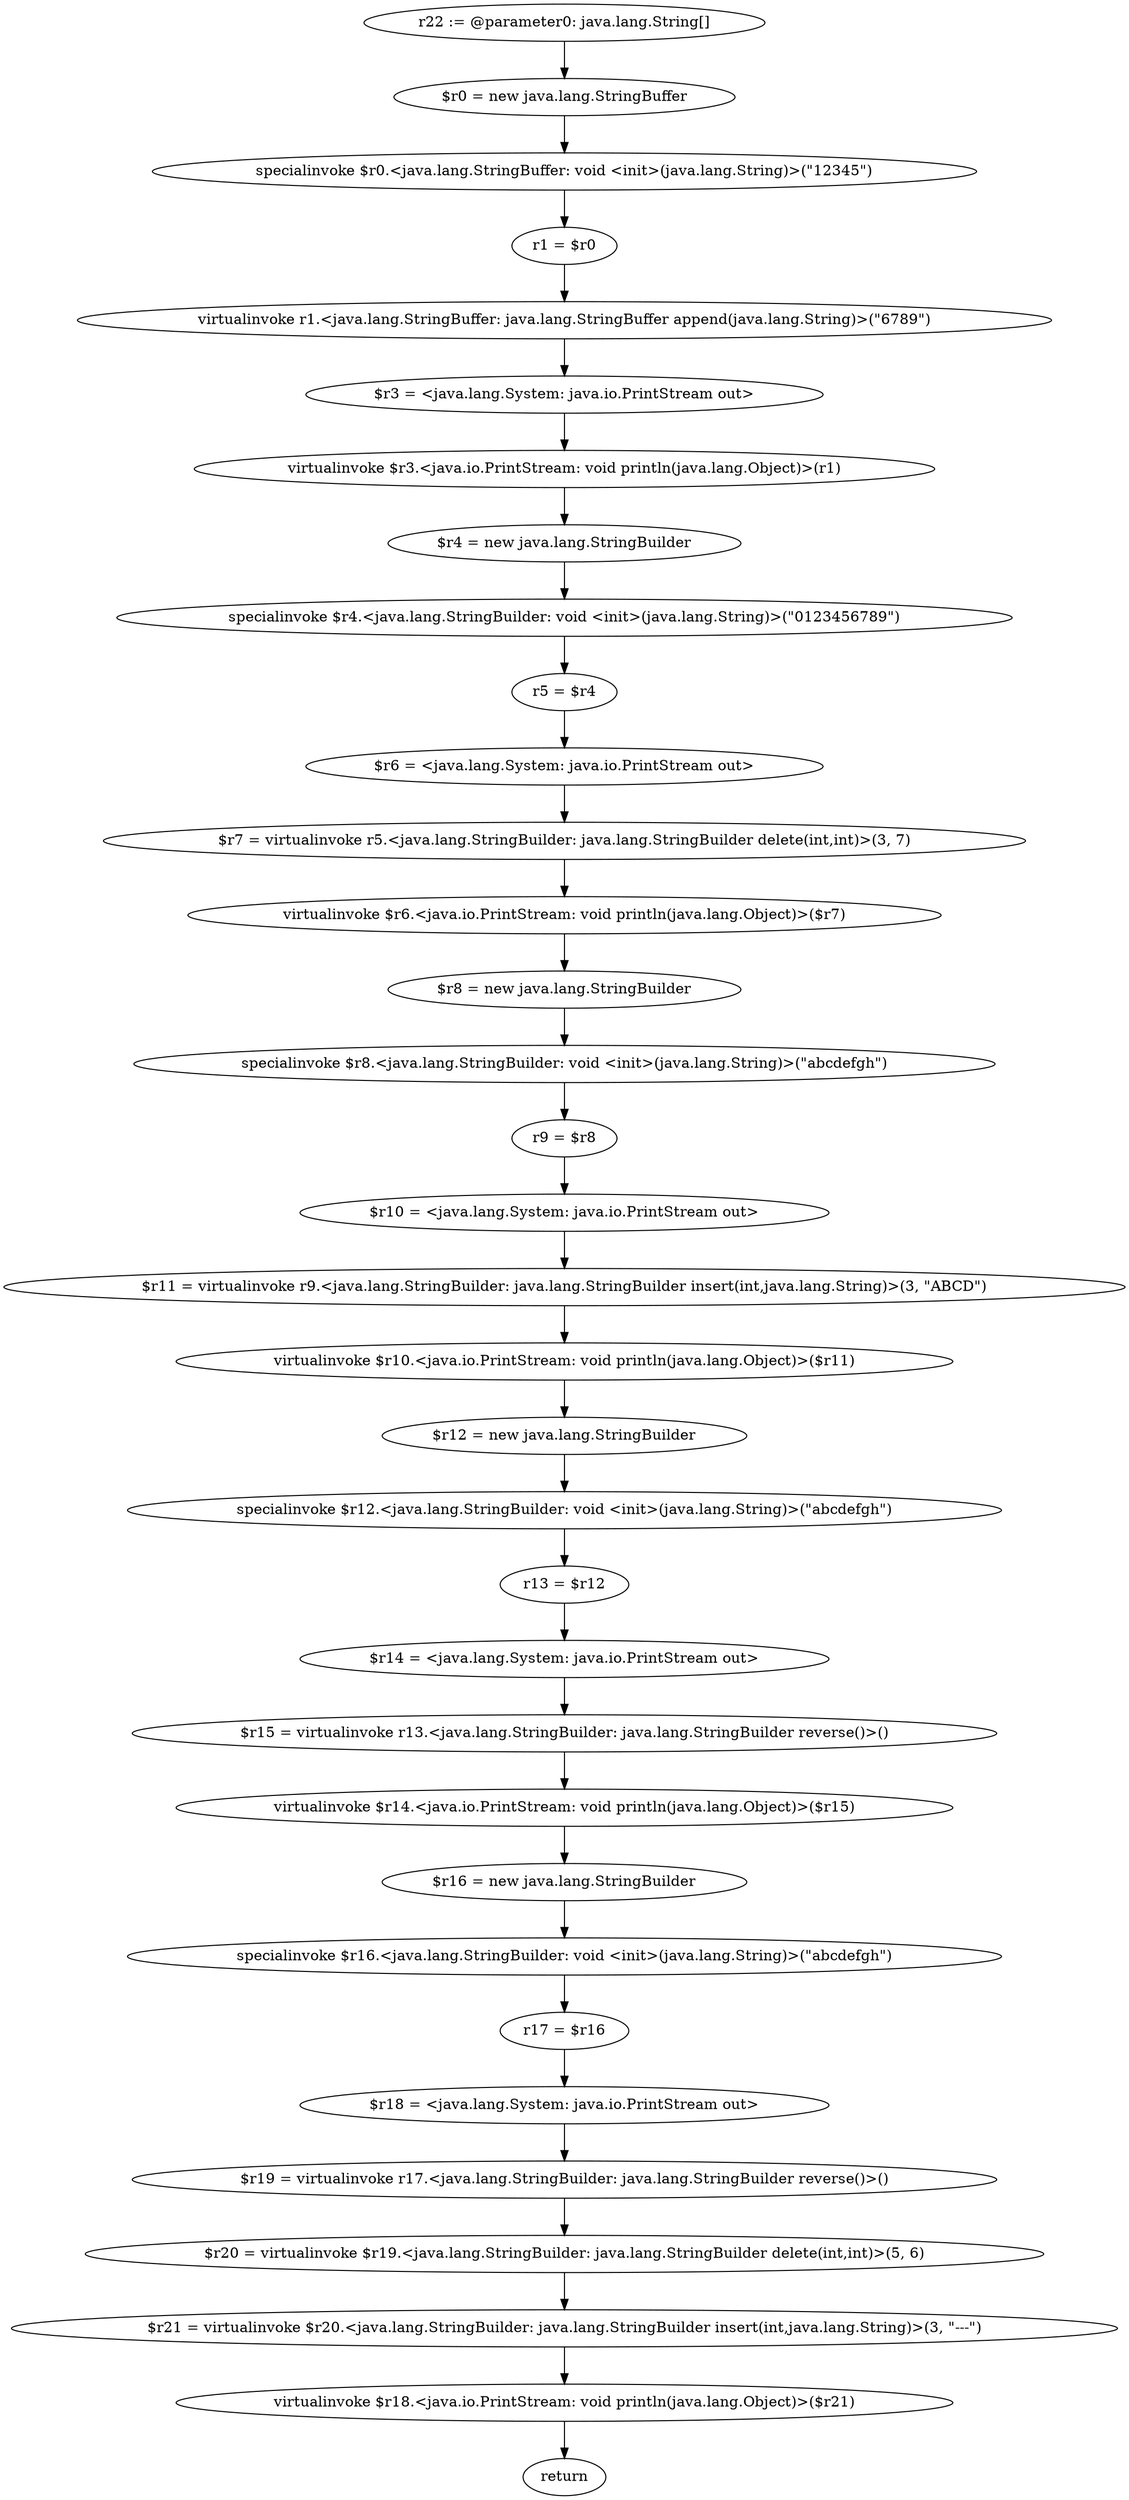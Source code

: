digraph "unitGraph" {
    "r22 := @parameter0: java.lang.String[]"
    "$r0 = new java.lang.StringBuffer"
    "specialinvoke $r0.<java.lang.StringBuffer: void <init>(java.lang.String)>(\"12345\")"
    "r1 = $r0"
    "virtualinvoke r1.<java.lang.StringBuffer: java.lang.StringBuffer append(java.lang.String)>(\"6789\")"
    "$r3 = <java.lang.System: java.io.PrintStream out>"
    "virtualinvoke $r3.<java.io.PrintStream: void println(java.lang.Object)>(r1)"
    "$r4 = new java.lang.StringBuilder"
    "specialinvoke $r4.<java.lang.StringBuilder: void <init>(java.lang.String)>(\"0123456789\")"
    "r5 = $r4"
    "$r6 = <java.lang.System: java.io.PrintStream out>"
    "$r7 = virtualinvoke r5.<java.lang.StringBuilder: java.lang.StringBuilder delete(int,int)>(3, 7)"
    "virtualinvoke $r6.<java.io.PrintStream: void println(java.lang.Object)>($r7)"
    "$r8 = new java.lang.StringBuilder"
    "specialinvoke $r8.<java.lang.StringBuilder: void <init>(java.lang.String)>(\"abcdefgh\")"
    "r9 = $r8"
    "$r10 = <java.lang.System: java.io.PrintStream out>"
    "$r11 = virtualinvoke r9.<java.lang.StringBuilder: java.lang.StringBuilder insert(int,java.lang.String)>(3, \"ABCD\")"
    "virtualinvoke $r10.<java.io.PrintStream: void println(java.lang.Object)>($r11)"
    "$r12 = new java.lang.StringBuilder"
    "specialinvoke $r12.<java.lang.StringBuilder: void <init>(java.lang.String)>(\"abcdefgh\")"
    "r13 = $r12"
    "$r14 = <java.lang.System: java.io.PrintStream out>"
    "$r15 = virtualinvoke r13.<java.lang.StringBuilder: java.lang.StringBuilder reverse()>()"
    "virtualinvoke $r14.<java.io.PrintStream: void println(java.lang.Object)>($r15)"
    "$r16 = new java.lang.StringBuilder"
    "specialinvoke $r16.<java.lang.StringBuilder: void <init>(java.lang.String)>(\"abcdefgh\")"
    "r17 = $r16"
    "$r18 = <java.lang.System: java.io.PrintStream out>"
    "$r19 = virtualinvoke r17.<java.lang.StringBuilder: java.lang.StringBuilder reverse()>()"
    "$r20 = virtualinvoke $r19.<java.lang.StringBuilder: java.lang.StringBuilder delete(int,int)>(5, 6)"
    "$r21 = virtualinvoke $r20.<java.lang.StringBuilder: java.lang.StringBuilder insert(int,java.lang.String)>(3, \"---\")"
    "virtualinvoke $r18.<java.io.PrintStream: void println(java.lang.Object)>($r21)"
    "return"
    "r22 := @parameter0: java.lang.String[]"->"$r0 = new java.lang.StringBuffer";
    "$r0 = new java.lang.StringBuffer"->"specialinvoke $r0.<java.lang.StringBuffer: void <init>(java.lang.String)>(\"12345\")";
    "specialinvoke $r0.<java.lang.StringBuffer: void <init>(java.lang.String)>(\"12345\")"->"r1 = $r0";
    "r1 = $r0"->"virtualinvoke r1.<java.lang.StringBuffer: java.lang.StringBuffer append(java.lang.String)>(\"6789\")";
    "virtualinvoke r1.<java.lang.StringBuffer: java.lang.StringBuffer append(java.lang.String)>(\"6789\")"->"$r3 = <java.lang.System: java.io.PrintStream out>";
    "$r3 = <java.lang.System: java.io.PrintStream out>"->"virtualinvoke $r3.<java.io.PrintStream: void println(java.lang.Object)>(r1)";
    "virtualinvoke $r3.<java.io.PrintStream: void println(java.lang.Object)>(r1)"->"$r4 = new java.lang.StringBuilder";
    "$r4 = new java.lang.StringBuilder"->"specialinvoke $r4.<java.lang.StringBuilder: void <init>(java.lang.String)>(\"0123456789\")";
    "specialinvoke $r4.<java.lang.StringBuilder: void <init>(java.lang.String)>(\"0123456789\")"->"r5 = $r4";
    "r5 = $r4"->"$r6 = <java.lang.System: java.io.PrintStream out>";
    "$r6 = <java.lang.System: java.io.PrintStream out>"->"$r7 = virtualinvoke r5.<java.lang.StringBuilder: java.lang.StringBuilder delete(int,int)>(3, 7)";
    "$r7 = virtualinvoke r5.<java.lang.StringBuilder: java.lang.StringBuilder delete(int,int)>(3, 7)"->"virtualinvoke $r6.<java.io.PrintStream: void println(java.lang.Object)>($r7)";
    "virtualinvoke $r6.<java.io.PrintStream: void println(java.lang.Object)>($r7)"->"$r8 = new java.lang.StringBuilder";
    "$r8 = new java.lang.StringBuilder"->"specialinvoke $r8.<java.lang.StringBuilder: void <init>(java.lang.String)>(\"abcdefgh\")";
    "specialinvoke $r8.<java.lang.StringBuilder: void <init>(java.lang.String)>(\"abcdefgh\")"->"r9 = $r8";
    "r9 = $r8"->"$r10 = <java.lang.System: java.io.PrintStream out>";
    "$r10 = <java.lang.System: java.io.PrintStream out>"->"$r11 = virtualinvoke r9.<java.lang.StringBuilder: java.lang.StringBuilder insert(int,java.lang.String)>(3, \"ABCD\")";
    "$r11 = virtualinvoke r9.<java.lang.StringBuilder: java.lang.StringBuilder insert(int,java.lang.String)>(3, \"ABCD\")"->"virtualinvoke $r10.<java.io.PrintStream: void println(java.lang.Object)>($r11)";
    "virtualinvoke $r10.<java.io.PrintStream: void println(java.lang.Object)>($r11)"->"$r12 = new java.lang.StringBuilder";
    "$r12 = new java.lang.StringBuilder"->"specialinvoke $r12.<java.lang.StringBuilder: void <init>(java.lang.String)>(\"abcdefgh\")";
    "specialinvoke $r12.<java.lang.StringBuilder: void <init>(java.lang.String)>(\"abcdefgh\")"->"r13 = $r12";
    "r13 = $r12"->"$r14 = <java.lang.System: java.io.PrintStream out>";
    "$r14 = <java.lang.System: java.io.PrintStream out>"->"$r15 = virtualinvoke r13.<java.lang.StringBuilder: java.lang.StringBuilder reverse()>()";
    "$r15 = virtualinvoke r13.<java.lang.StringBuilder: java.lang.StringBuilder reverse()>()"->"virtualinvoke $r14.<java.io.PrintStream: void println(java.lang.Object)>($r15)";
    "virtualinvoke $r14.<java.io.PrintStream: void println(java.lang.Object)>($r15)"->"$r16 = new java.lang.StringBuilder";
    "$r16 = new java.lang.StringBuilder"->"specialinvoke $r16.<java.lang.StringBuilder: void <init>(java.lang.String)>(\"abcdefgh\")";
    "specialinvoke $r16.<java.lang.StringBuilder: void <init>(java.lang.String)>(\"abcdefgh\")"->"r17 = $r16";
    "r17 = $r16"->"$r18 = <java.lang.System: java.io.PrintStream out>";
    "$r18 = <java.lang.System: java.io.PrintStream out>"->"$r19 = virtualinvoke r17.<java.lang.StringBuilder: java.lang.StringBuilder reverse()>()";
    "$r19 = virtualinvoke r17.<java.lang.StringBuilder: java.lang.StringBuilder reverse()>()"->"$r20 = virtualinvoke $r19.<java.lang.StringBuilder: java.lang.StringBuilder delete(int,int)>(5, 6)";
    "$r20 = virtualinvoke $r19.<java.lang.StringBuilder: java.lang.StringBuilder delete(int,int)>(5, 6)"->"$r21 = virtualinvoke $r20.<java.lang.StringBuilder: java.lang.StringBuilder insert(int,java.lang.String)>(3, \"---\")";
    "$r21 = virtualinvoke $r20.<java.lang.StringBuilder: java.lang.StringBuilder insert(int,java.lang.String)>(3, \"---\")"->"virtualinvoke $r18.<java.io.PrintStream: void println(java.lang.Object)>($r21)";
    "virtualinvoke $r18.<java.io.PrintStream: void println(java.lang.Object)>($r21)"->"return";
}

